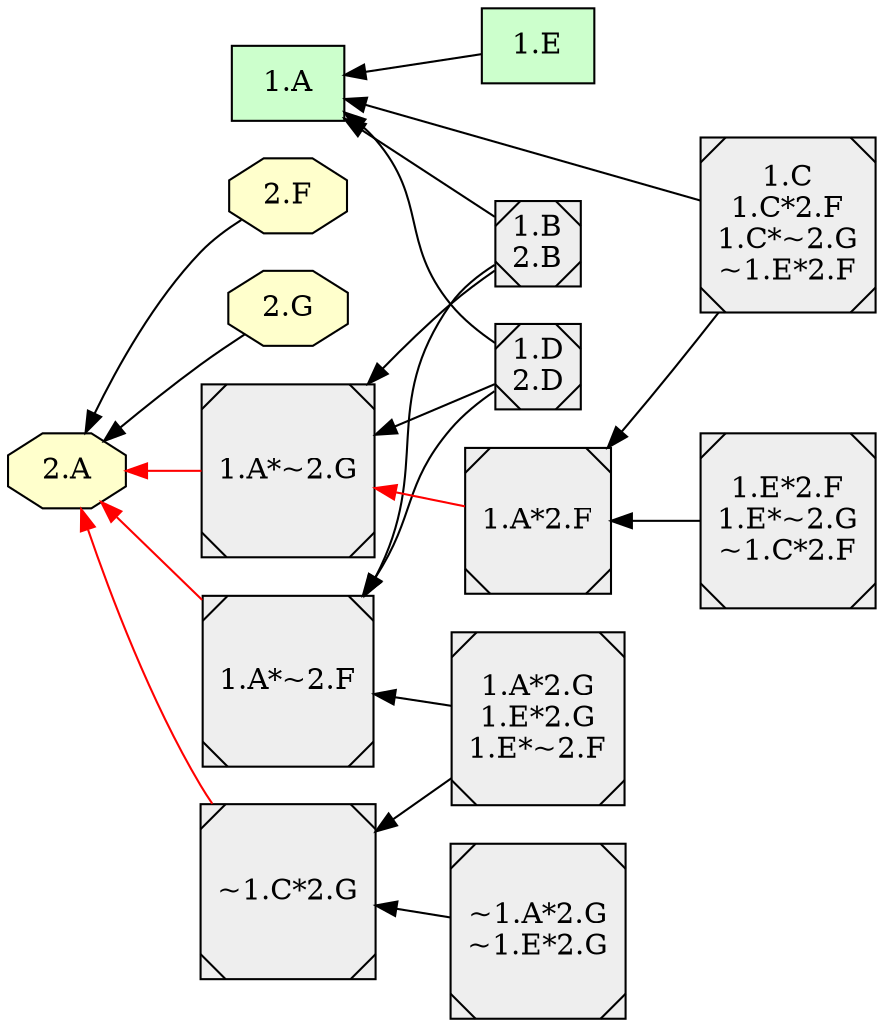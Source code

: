 digraph {

rankdir = RL

  node [shape=box style="filled" fillcolor="#CCFFCC"]
  "1.E"
  "1.A"
  "1.A"
  "1.A"
  "1.A"
  node [shape=octagon style="filled" fillcolor="#FFFFCC"]
  "2.F"
  "2.A"
  "2.G"
  "2.A"
  "2.A"
  "2.A"
  "2.A"
  "2.A"
  "2.A"
  "2.A"
  "2.A"
  "2.A"
  "2.A"
  node [shape=Msquare style="filled" fillcolor="#EEEEEE"]
  "1.B\n2.B"
  "1.D\n2.D"
  "1.D\n2.D"
  "1.A*2.G\n1.E*2.G\n1.E*~2.F"
  "1.E*2.F\n1.E*~2.G\n~1.C*2.F"
  "1.B\n2.B"
  "1.C\n1.C*2.F\n1.C*~2.G\n~1.E*2.F"
  "~1.A*2.G\n~1.E*2.G"
  "1.A*2.F"
  "1.A*~2.G"
  "1.A*~2.F"
  "1.A*~2.G"
  "~1.C*2.G"
  "1.A*2.G\n1.E*2.G\n1.E*~2.F"
  "1.A*~2.F"
  "1.A*2.G\n1.E*2.G\n1.E*~2.F"
  "~1.C*2.G"
  "1.E*2.F\n1.E*~2.G\n~1.C*2.F"
  "1.A*2.F"
  "1.C\n1.C*2.F\n1.C*~2.G\n~1.E*2.F"
  "1.C\n1.C*2.F\n1.C*~2.G\n~1.E*2.F"
  "1.A*2.F"
  "1.B\n2.B"
  "1.B\n2.B"
  "1.A*~2.F"
  "1.B\n2.B"
  "1.A*~2.G"
  "~1.A*2.G\n~1.E*2.G"
  "~1.C*2.G"
  "1.D\n2.D"
  "1.D\n2.D"
  "1.A*~2.F"
  "1.D\n2.D"
  "1.A*~2.G"
  "1.A*2.G\n1.E*2.G\n1.E*~2.F"
  "1.E*2.F\n1.E*~2.G\n~1.C*2.F"
  "1.E*2.F\n1.E*~2.G\n~1.C*2.F"
  "1.A*~2.G"
  "1.C\n1.C*2.F\n1.C*~2.G\n~1.E*2.F"
  "1.C\n1.C*2.F\n1.C*~2.G\n~1.E*2.F"
  "1.A*~2.G"
  "1.B\n2.B"
  "~1.A*2.G\n~1.E*2.G"
  "1.D\n2.D"
  "1.E" -> "1.A" [style=filled, color=black];
  "2.F" -> "2.A" [style=filled, color=black];
  "2.G" -> "2.A" [style=filled, color=black];
  "1.A*2.F" -> "1.A*~2.G" [style=filled, color=red];
  "1.A*~2.F" -> "2.A" [style=filled, color=red];
  "1.A*~2.G" -> "2.A" [style=filled, color=red];
  "~1.C*2.G" -> "2.A" [style=filled, color=red];
  "1.A*2.G\n1.E*2.G\n1.E*~2.F" -> "1.A*~2.F" [style=filled, color=black];
  "1.A*2.G\n1.E*2.G\n1.E*~2.F" -> "~1.C*2.G" [style=filled, color=black];
  "1.E*2.F\n1.E*~2.G\n~1.C*2.F" -> "1.A*2.F" [style=filled, color=black];
  "1.C\n1.C*2.F\n1.C*~2.G\n~1.E*2.F" -> "1.A" [style=filled, color=black];
  "1.C\n1.C*2.F\n1.C*~2.G\n~1.E*2.F" -> "1.A*2.F" [style=filled, color=black];
  "1.B\n2.B" -> "1.A" [style=filled, color=black];
  "1.B\n2.B" -> "1.A*~2.F" [style=filled, color=black];
  "1.B\n2.B" -> "1.A*~2.G" [style=filled, color=black];
  "~1.A*2.G\n~1.E*2.G" -> "~1.C*2.G" [style=filled, color=black];
  "1.D\n2.D" -> "1.A" [style=filled, color=black];
  "1.D\n2.D" -> "1.A*~2.F" [style=filled, color=black];
  "1.D\n2.D" -> "1.A*~2.G" [style=filled, color=black];
  subgraph cluster_lg {
    rankdir = LR
  }
}
